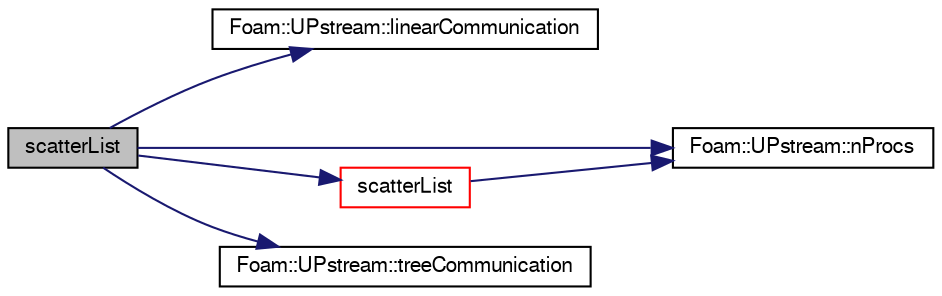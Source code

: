 digraph "scatterList"
{
  bgcolor="transparent";
  edge [fontname="FreeSans",fontsize="10",labelfontname="FreeSans",labelfontsize="10"];
  node [fontname="FreeSans",fontsize="10",shape=record];
  rankdir="LR";
  Node1 [label="scatterList",height=0.2,width=0.4,color="black", fillcolor="grey75", style="filled" fontcolor="black"];
  Node1 -> Node2 [color="midnightblue",fontsize="10",style="solid",fontname="FreeSans"];
  Node2 [label="Foam::UPstream::linearCommunication",height=0.2,width=0.4,color="black",URL="$a02690.html#af7ec282f2581c26d06e2375a17174591",tooltip="Communication schedule for linear all-to-master (proc 0) "];
  Node1 -> Node3 [color="midnightblue",fontsize="10",style="solid",fontname="FreeSans"];
  Node3 [label="Foam::UPstream::nProcs",height=0.2,width=0.4,color="black",URL="$a02690.html#aada0e04d8127eda8ee95be0772754a4f",tooltip="Number of processes in parallel run. "];
  Node1 -> Node4 [color="midnightblue",fontsize="10",style="solid",fontname="FreeSans"];
  Node4 [label="scatterList",height=0.2,width=0.4,color="red",URL="$a01959.html#a23c38ee54f04c9d53a327db9edbdb7f0",tooltip="Scatter data. Reverse of gatherList. "];
  Node4 -> Node3 [color="midnightblue",fontsize="10",style="solid",fontname="FreeSans"];
  Node1 -> Node5 [color="midnightblue",fontsize="10",style="solid",fontname="FreeSans"];
  Node5 [label="Foam::UPstream::treeCommunication",height=0.2,width=0.4,color="black",URL="$a02690.html#afaa38d3b4ac099268cc3081da637d147",tooltip="Communication schedule for tree all-to-master (proc 0) "];
}
